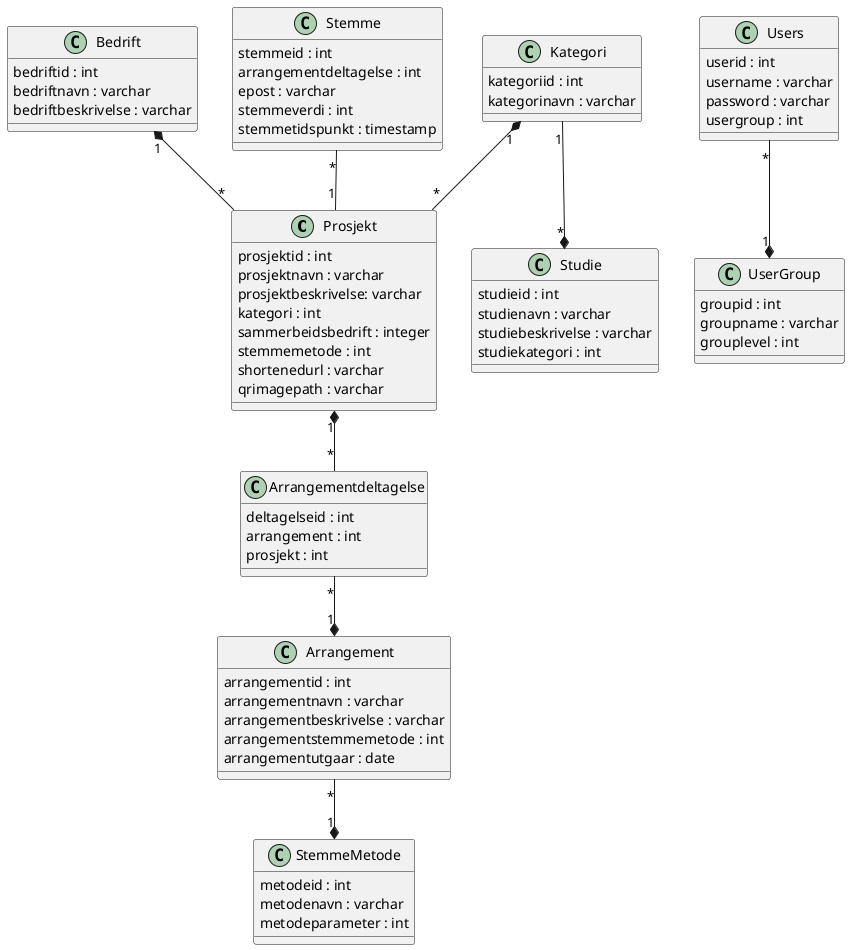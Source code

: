 @startuml
class Prosjekt{
    prosjektid : int
    prosjektnavn : varchar
    prosjektbeskrivelse: varchar
    kategori : int
    sammerbeidsbedrift : integer
    stemmemetode : int
    shortenedurl : varchar
    qrimagepath : varchar
}

class Kategori{
    kategoriid : int
    kategorinavn : varchar
}

class Arrangement{
    arrangementid : int
    arrangementnavn : varchar
    arrangementbeskrivelse : varchar
    arrangementstemmemetode : int
    arrangementutgaar : date
}

class Arrangementdeltagelse{
    deltagelseid : int
    arrangement : int
    prosjekt : int
}

class Bedrift{
    bedriftid : int
    bedriftnavn : varchar
    bedriftbeskrivelse : varchar
}

class StemmeMetode{
    metodeid : int
    metodenavn : varchar
    metodeparameter : int
}

class Stemme{
    stemmeid : int
    arrangementdeltagelse : int
    epost : varchar
    stemmeverdi : int
    stemmetidspunkt : timestamp
}

class Studie{
    studieid : int
    studienavn : varchar
    studiebeskrivelse : varchar
    studiekategori : int
}

class UserGroup{
    groupid : int
    groupname : varchar
    grouplevel : int
}

class Users{
    userid : int
    username : varchar
    password : varchar
    usergroup : int
}

Arrangementdeltagelse "*" --* "1" Arrangement
Prosjekt "1" *-- "*" Arrangementdeltagelse
Stemme "*" -- "1" Prosjekt
Bedrift "1" *-- "*" Prosjekt
Kategori "1" *-- "*" Prosjekt
Arrangement "*" --* "1" StemmeMetode
Users "*" --* "1" UserGroup
Kategori "1" --* "*" Studie
@enduml